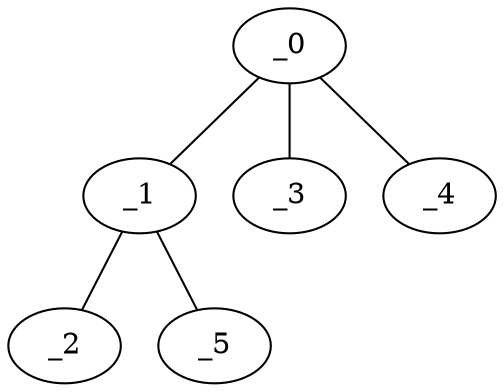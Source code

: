 graph NP1_0031 {
	_0	 [x="0.7",
		y="2.95"];
	_1	 [x="2.24",
		y="0.6"];
	_0 -- _1;
	_3	 [x="0.687687",
		y="0.682777"];
	_0 -- _3;
	_4	 [x="1.06457",
		y="2.35231"];
	_0 -- _4;
	_2	 [x="2.31465",
		y="2.85745"];
	_1 -- _2;
	_5	 [x="2.85316",
		y="2.03171"];
	_1 -- _5;
}
